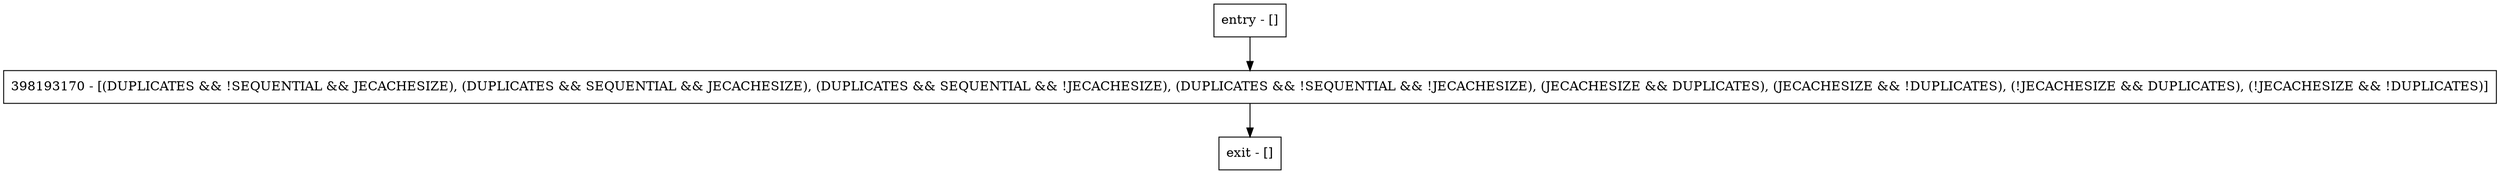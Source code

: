 digraph compareTo {
node [shape=record];
entry [label="entry - []"];
exit [label="exit - []"];
398193170 [label="398193170 - [(DUPLICATES && !SEQUENTIAL && JECACHESIZE), (DUPLICATES && SEQUENTIAL && JECACHESIZE), (DUPLICATES && SEQUENTIAL && !JECACHESIZE), (DUPLICATES && !SEQUENTIAL && !JECACHESIZE), (JECACHESIZE && DUPLICATES), (JECACHESIZE && !DUPLICATES), (!JECACHESIZE && DUPLICATES), (!JECACHESIZE && !DUPLICATES)]"];
entry;
exit;
entry -> 398193170;
398193170 -> exit;
}
